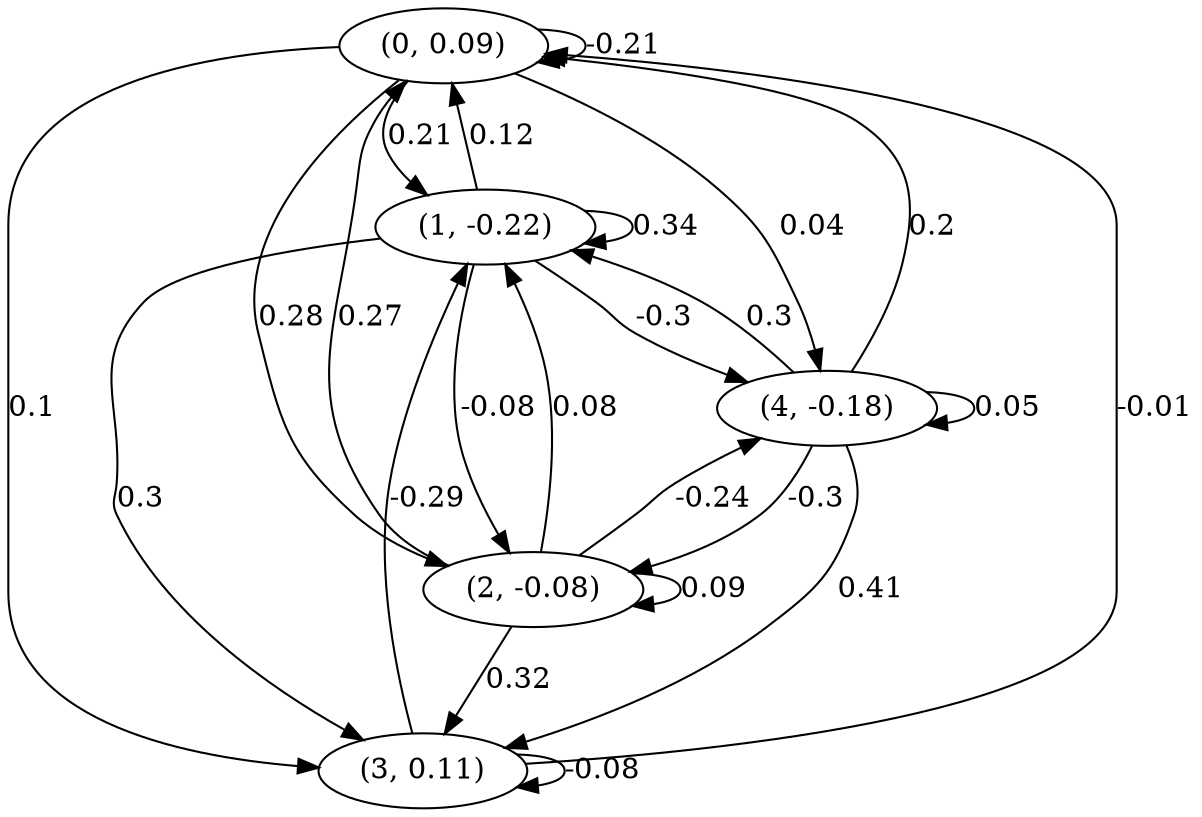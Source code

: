 digraph {
    0 [ label = "(0, 0.09)" ]
    1 [ label = "(1, -0.22)" ]
    2 [ label = "(2, -0.08)" ]
    3 [ label = "(3, 0.11)" ]
    4 [ label = "(4, -0.18)" ]
    0 -> 0 [ label = "-0.21" ]
    1 -> 1 [ label = "0.34" ]
    2 -> 2 [ label = "0.09" ]
    3 -> 3 [ label = "-0.08" ]
    4 -> 4 [ label = "0.05" ]
    1 -> 0 [ label = "0.12" ]
    2 -> 0 [ label = "0.27" ]
    3 -> 0 [ label = "-0.01" ]
    4 -> 0 [ label = "0.2" ]
    0 -> 1 [ label = "0.21" ]
    2 -> 1 [ label = "0.08" ]
    3 -> 1 [ label = "-0.29" ]
    4 -> 1 [ label = "0.3" ]
    0 -> 2 [ label = "0.28" ]
    1 -> 2 [ label = "-0.08" ]
    4 -> 2 [ label = "-0.3" ]
    0 -> 3 [ label = "0.1" ]
    1 -> 3 [ label = "0.3" ]
    2 -> 3 [ label = "0.32" ]
    4 -> 3 [ label = "0.41" ]
    0 -> 4 [ label = "0.04" ]
    1 -> 4 [ label = "-0.3" ]
    2 -> 4 [ label = "-0.24" ]
}

